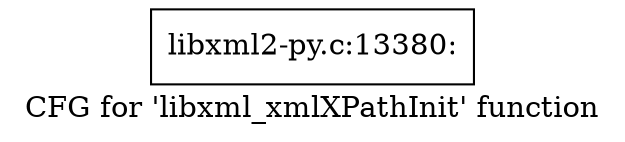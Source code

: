 digraph "CFG for 'libxml_xmlXPathInit' function" {
	label="CFG for 'libxml_xmlXPathInit' function";

	Node0x4818ac0 [shape=record,label="{libxml2-py.c:13380:}"];
}
